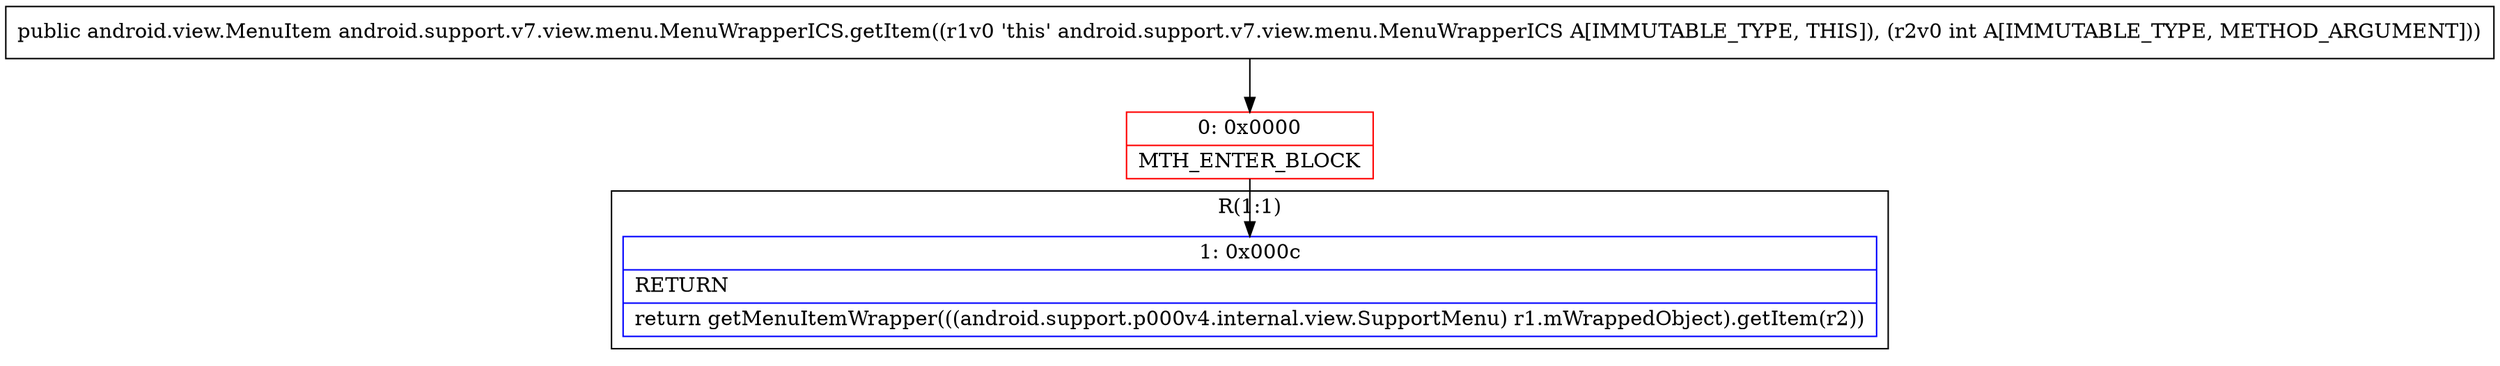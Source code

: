 digraph "CFG forandroid.support.v7.view.menu.MenuWrapperICS.getItem(I)Landroid\/view\/MenuItem;" {
subgraph cluster_Region_2113609644 {
label = "R(1:1)";
node [shape=record,color=blue];
Node_1 [shape=record,label="{1\:\ 0x000c|RETURN\l|return getMenuItemWrapper(((android.support.p000v4.internal.view.SupportMenu) r1.mWrappedObject).getItem(r2))\l}"];
}
Node_0 [shape=record,color=red,label="{0\:\ 0x0000|MTH_ENTER_BLOCK\l}"];
MethodNode[shape=record,label="{public android.view.MenuItem android.support.v7.view.menu.MenuWrapperICS.getItem((r1v0 'this' android.support.v7.view.menu.MenuWrapperICS A[IMMUTABLE_TYPE, THIS]), (r2v0 int A[IMMUTABLE_TYPE, METHOD_ARGUMENT])) }"];
MethodNode -> Node_0;
Node_0 -> Node_1;
}

